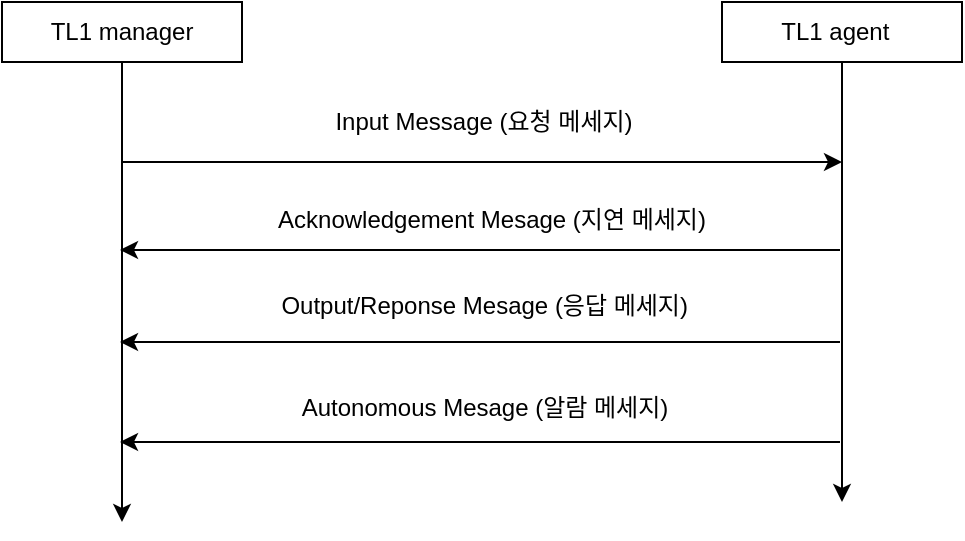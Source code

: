 <mxfile version="20.0.4" type="github">
  <diagram id="0DTRjHfsaJ2NQRnX7tlE" name="Page-1">
    <mxGraphModel dx="1247" dy="705" grid="0" gridSize="10" guides="1" tooltips="1" connect="1" arrows="1" fold="1" page="1" pageScale="1" pageWidth="827" pageHeight="1169" math="0" shadow="0">
      <root>
        <mxCell id="0" />
        <mxCell id="1" parent="0" />
        <mxCell id="nbLhzDzE8qm2SrN8o3T8-3" style="edgeStyle=orthogonalEdgeStyle;rounded=0;orthogonalLoop=1;jettySize=auto;html=1;" edge="1" parent="1" source="nbLhzDzE8qm2SrN8o3T8-1">
          <mxGeometry relative="1" as="geometry">
            <mxPoint x="190" y="390" as="targetPoint" />
          </mxGeometry>
        </mxCell>
        <mxCell id="nbLhzDzE8qm2SrN8o3T8-1" value="TL1 manager" style="rounded=0;whiteSpace=wrap;html=1;" vertex="1" parent="1">
          <mxGeometry x="130" y="130" width="120" height="30" as="geometry" />
        </mxCell>
        <mxCell id="nbLhzDzE8qm2SrN8o3T8-4" style="edgeStyle=orthogonalEdgeStyle;rounded=0;orthogonalLoop=1;jettySize=auto;html=1;" edge="1" parent="1" source="nbLhzDzE8qm2SrN8o3T8-2">
          <mxGeometry relative="1" as="geometry">
            <mxPoint x="550" y="380" as="targetPoint" />
          </mxGeometry>
        </mxCell>
        <mxCell id="nbLhzDzE8qm2SrN8o3T8-2" value="TL1 agent&amp;nbsp;&amp;nbsp;" style="rounded=0;whiteSpace=wrap;html=1;" vertex="1" parent="1">
          <mxGeometry x="490" y="130" width="120" height="30" as="geometry" />
        </mxCell>
        <mxCell id="nbLhzDzE8qm2SrN8o3T8-5" value="" style="endArrow=classic;html=1;rounded=0;" edge="1" parent="1">
          <mxGeometry width="50" height="50" relative="1" as="geometry">
            <mxPoint x="190" y="210" as="sourcePoint" />
            <mxPoint x="550" y="210" as="targetPoint" />
          </mxGeometry>
        </mxCell>
        <mxCell id="nbLhzDzE8qm2SrN8o3T8-6" value="Input Message (요청 메세지)" style="text;html=1;strokeColor=none;fillColor=none;align=center;verticalAlign=middle;whiteSpace=wrap;rounded=0;" vertex="1" parent="1">
          <mxGeometry x="278" y="175" width="186" height="30" as="geometry" />
        </mxCell>
        <mxCell id="nbLhzDzE8qm2SrN8o3T8-8" value="" style="endArrow=classic;html=1;rounded=0;" edge="1" parent="1">
          <mxGeometry width="50" height="50" relative="1" as="geometry">
            <mxPoint x="549" y="300" as="sourcePoint" />
            <mxPoint x="189" y="300" as="targetPoint" />
          </mxGeometry>
        </mxCell>
        <mxCell id="nbLhzDzE8qm2SrN8o3T8-9" value="Output/Reponse Mesage (응답 메세지)&amp;nbsp;" style="text;html=1;strokeColor=none;fillColor=none;align=center;verticalAlign=middle;whiteSpace=wrap;rounded=0;" vertex="1" parent="1">
          <mxGeometry x="264" y="267" width="218" height="30" as="geometry" />
        </mxCell>
        <mxCell id="nbLhzDzE8qm2SrN8o3T8-10" value="" style="endArrow=classic;html=1;rounded=0;" edge="1" parent="1">
          <mxGeometry width="50" height="50" relative="1" as="geometry">
            <mxPoint x="549" y="254" as="sourcePoint" />
            <mxPoint x="189" y="254" as="targetPoint" />
          </mxGeometry>
        </mxCell>
        <mxCell id="nbLhzDzE8qm2SrN8o3T8-11" value="Acknowledgement Mesage (지연 메세지)" style="text;html=1;strokeColor=none;fillColor=none;align=center;verticalAlign=middle;whiteSpace=wrap;rounded=0;" vertex="1" parent="1">
          <mxGeometry x="258" y="224" width="234" height="30" as="geometry" />
        </mxCell>
        <mxCell id="nbLhzDzE8qm2SrN8o3T8-12" value="" style="endArrow=classic;html=1;rounded=0;" edge="1" parent="1">
          <mxGeometry width="50" height="50" relative="1" as="geometry">
            <mxPoint x="549" y="350" as="sourcePoint" />
            <mxPoint x="189" y="350" as="targetPoint" />
          </mxGeometry>
        </mxCell>
        <mxCell id="nbLhzDzE8qm2SrN8o3T8-13" value="Autonomous Mesage (알람 메세지)" style="text;html=1;strokeColor=none;fillColor=none;align=center;verticalAlign=middle;whiteSpace=wrap;rounded=0;" vertex="1" parent="1">
          <mxGeometry x="271.5" y="318" width="199" height="30" as="geometry" />
        </mxCell>
      </root>
    </mxGraphModel>
  </diagram>
</mxfile>

